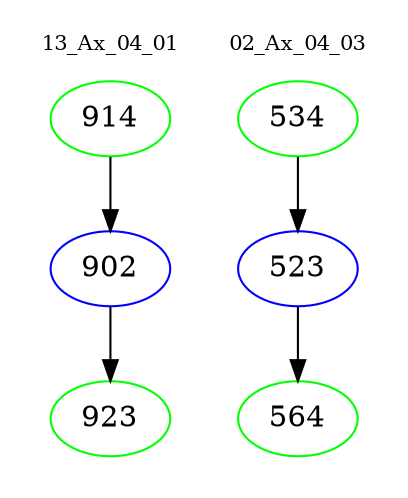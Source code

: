 digraph{
subgraph cluster_0 {
color = white
label = "13_Ax_04_01";
fontsize=10;
T0_914 [label="914", color="green"]
T0_914 -> T0_902 [color="black"]
T0_902 [label="902", color="blue"]
T0_902 -> T0_923 [color="black"]
T0_923 [label="923", color="green"]
}
subgraph cluster_1 {
color = white
label = "02_Ax_04_03";
fontsize=10;
T1_534 [label="534", color="green"]
T1_534 -> T1_523 [color="black"]
T1_523 [label="523", color="blue"]
T1_523 -> T1_564 [color="black"]
T1_564 [label="564", color="green"]
}
}
